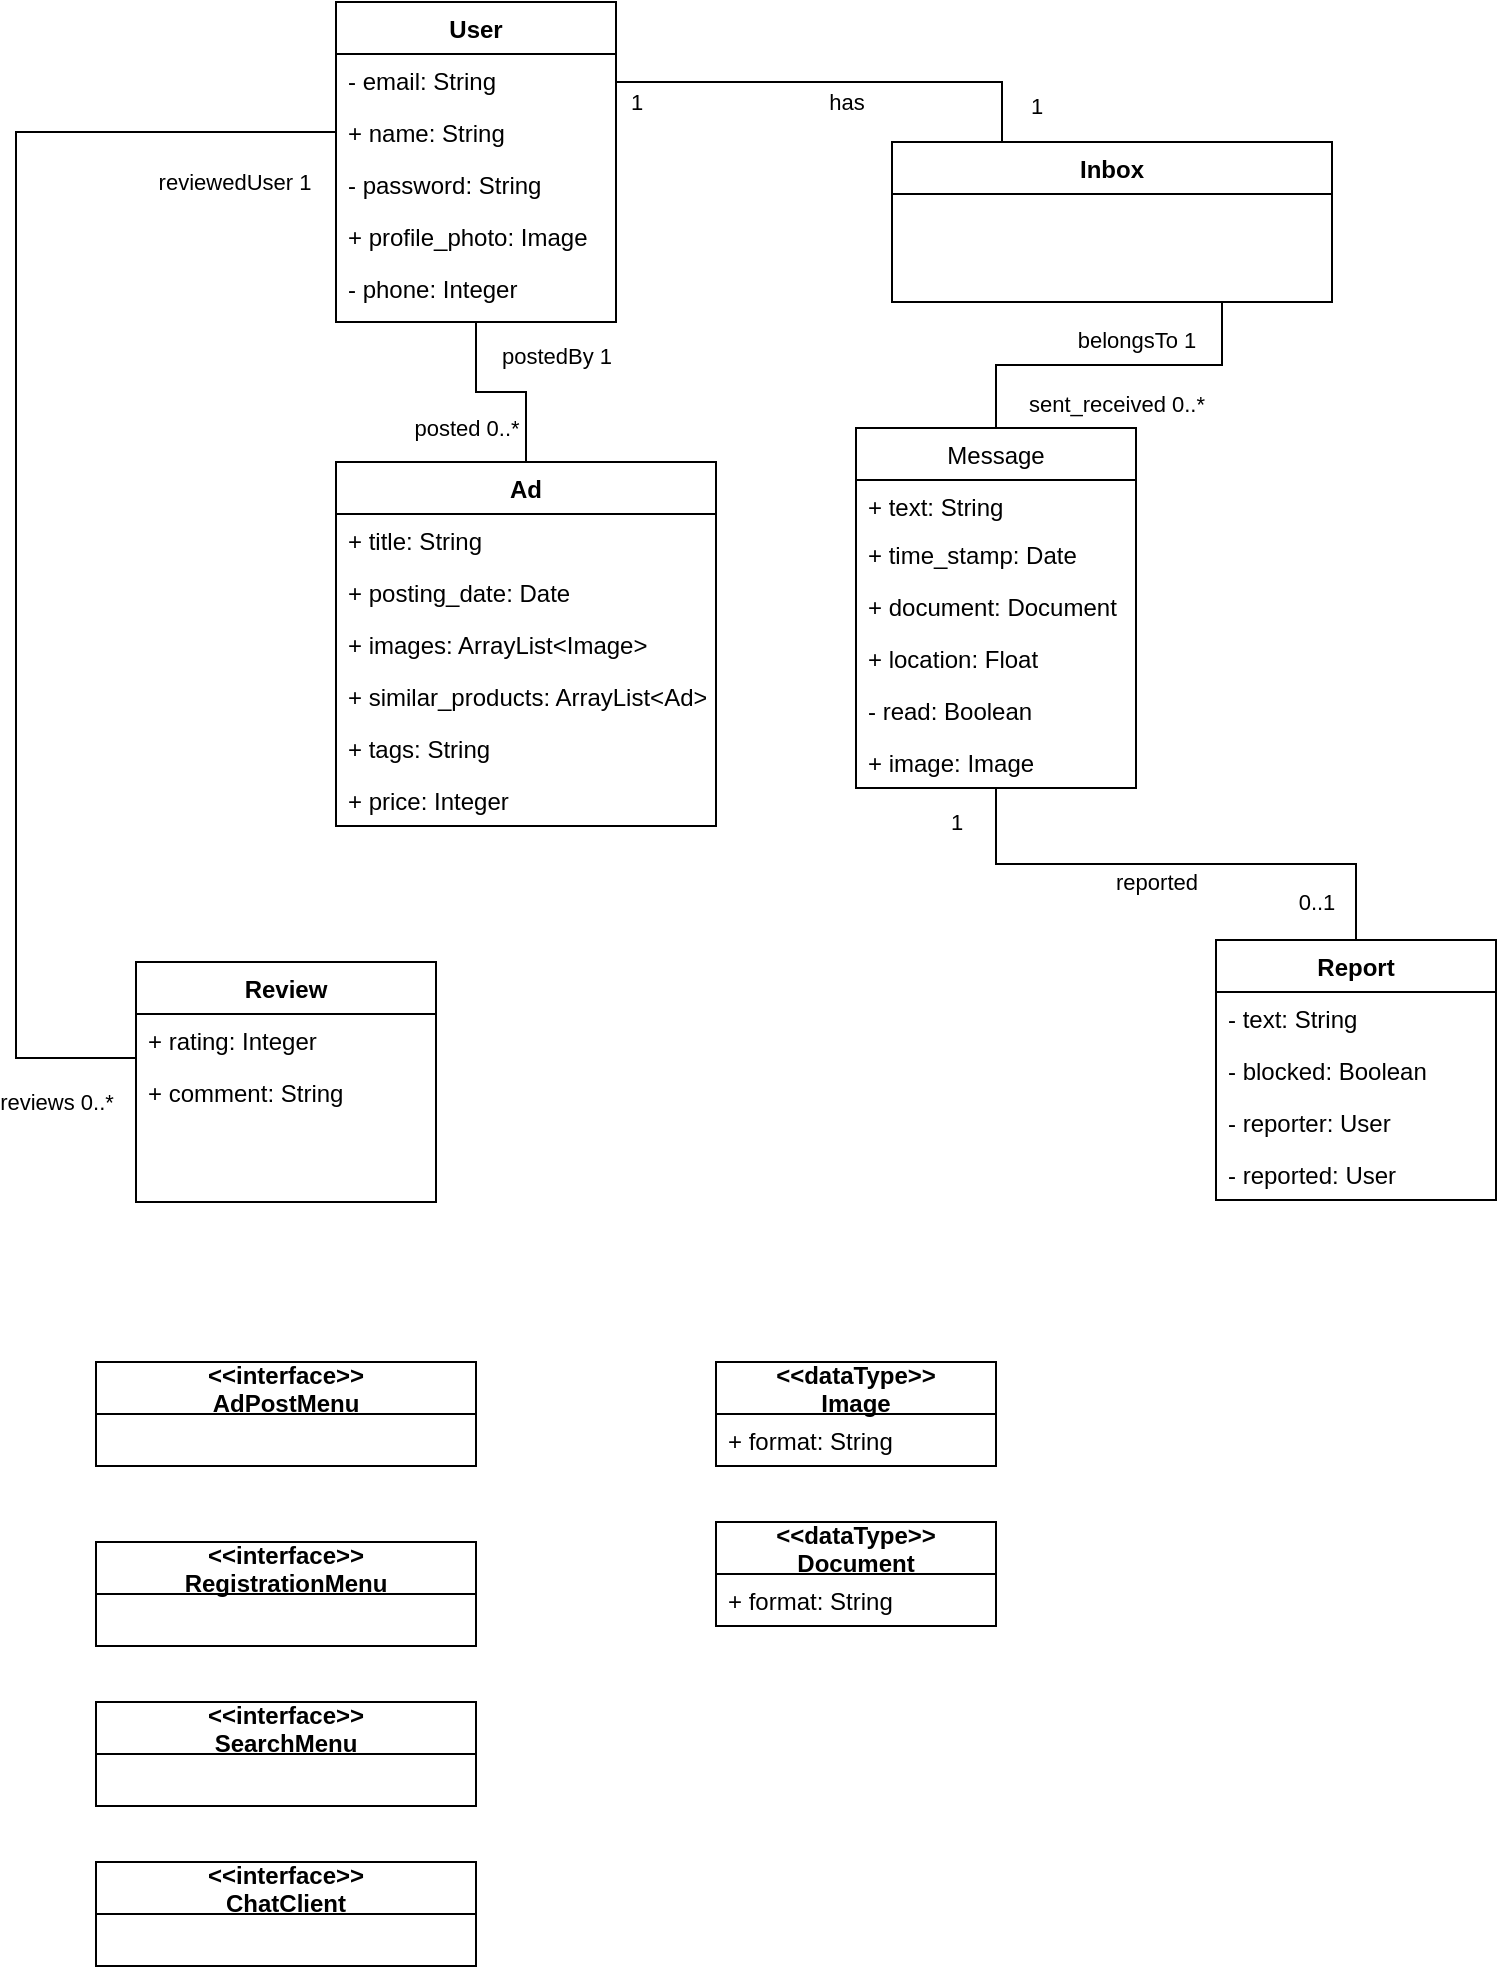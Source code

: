 <mxfile version="14.3.1" type="github">
  <diagram id="C5RBs43oDa-KdzZeNtuy" name="Page-1">
    <mxGraphModel dx="3186" dy="1138" grid="1" gridSize="10" guides="1" tooltips="1" connect="1" arrows="1" fold="1" page="1" pageScale="1" pageWidth="827" pageHeight="1169" math="0" shadow="0">
      <root>
        <mxCell id="WIyWlLk6GJQsqaUBKTNV-0" />
        <mxCell id="WIyWlLk6GJQsqaUBKTNV-1" parent="WIyWlLk6GJQsqaUBKTNV-0" />
        <mxCell id="zkfFHV4jXpPFQw0GAbJ--17" value="Inbox" style="swimlane;fontStyle=1;align=center;verticalAlign=top;childLayout=stackLayout;horizontal=1;startSize=26;horizontalStack=0;resizeParent=1;resizeLast=0;collapsible=1;marginBottom=0;rounded=0;shadow=0;strokeWidth=1;" parent="WIyWlLk6GJQsqaUBKTNV-1" vertex="1">
          <mxGeometry x="508" y="120" width="220" height="80" as="geometry">
            <mxRectangle x="550" y="140" width="160" height="26" as="alternateBounds" />
          </mxGeometry>
        </mxCell>
        <mxCell id="jOKS-pddIqo-Pm2sYot_-8" value="Review" style="swimlane;fontStyle=1;align=center;verticalAlign=top;childLayout=stackLayout;horizontal=1;startSize=26;horizontalStack=0;resizeParent=1;resizeLast=0;collapsible=1;marginBottom=0;rounded=0;shadow=0;strokeWidth=1;" vertex="1" parent="WIyWlLk6GJQsqaUBKTNV-1">
          <mxGeometry x="130" y="530" width="150" height="120" as="geometry">
            <mxRectangle x="340" y="380" width="170" height="26" as="alternateBounds" />
          </mxGeometry>
        </mxCell>
        <mxCell id="jOKS-pddIqo-Pm2sYot_-64" value="+ rating: Integer" style="text;strokeColor=none;fillColor=none;align=left;verticalAlign=top;spacingLeft=4;spacingRight=4;overflow=hidden;rotatable=0;points=[[0,0.5],[1,0.5]];portConstraint=eastwest;" vertex="1" parent="jOKS-pddIqo-Pm2sYot_-8">
          <mxGeometry y="26" width="150" height="26" as="geometry" />
        </mxCell>
        <mxCell id="jOKS-pddIqo-Pm2sYot_-65" value="+ comment: String" style="text;strokeColor=none;fillColor=none;align=left;verticalAlign=top;spacingLeft=4;spacingRight=4;overflow=hidden;rotatable=0;points=[[0,0.5],[1,0.5]];portConstraint=eastwest;" vertex="1" parent="jOKS-pddIqo-Pm2sYot_-8">
          <mxGeometry y="52" width="150" height="26" as="geometry" />
        </mxCell>
        <mxCell id="jOKS-pddIqo-Pm2sYot_-12" style="edgeStyle=orthogonalEdgeStyle;rounded=0;orthogonalLoop=1;jettySize=auto;html=1;exitX=0.25;exitY=0;exitDx=0;exitDy=0;entryX=1;entryY=0.5;entryDx=0;entryDy=0;endArrow=none;endFill=0;" edge="1" parent="WIyWlLk6GJQsqaUBKTNV-1" source="zkfFHV4jXpPFQw0GAbJ--17" target="jOKS-pddIqo-Pm2sYot_-49">
          <mxGeometry relative="1" as="geometry">
            <mxPoint x="508" y="159" as="sourcePoint" />
            <mxPoint x="380" y="154.5" as="targetPoint" />
            <Array as="points">
              <mxPoint x="563" y="90" />
              <mxPoint x="370" y="90" />
            </Array>
          </mxGeometry>
        </mxCell>
        <mxCell id="jOKS-pddIqo-Pm2sYot_-60" value="&lt;div&gt;1&lt;/div&gt;" style="edgeLabel;html=1;align=center;verticalAlign=middle;resizable=0;points=[];" vertex="1" connectable="0" parent="jOKS-pddIqo-Pm2sYot_-12">
          <mxGeometry x="0.603" relative="1" as="geometry">
            <mxPoint x="186" y="12" as="offset" />
          </mxGeometry>
        </mxCell>
        <mxCell id="jOKS-pddIqo-Pm2sYot_-108" value="1" style="edgeLabel;html=1;align=center;verticalAlign=middle;resizable=0;points=[];" vertex="1" connectable="0" parent="jOKS-pddIqo-Pm2sYot_-12">
          <mxGeometry x="0.669" y="1" relative="1" as="geometry">
            <mxPoint x="-6" y="9" as="offset" />
          </mxGeometry>
        </mxCell>
        <mxCell id="jOKS-pddIqo-Pm2sYot_-109" value="has" style="edgeLabel;html=1;align=center;verticalAlign=middle;resizable=0;points=[];" vertex="1" connectable="0" parent="jOKS-pddIqo-Pm2sYot_-12">
          <mxGeometry x="-0.129" y="2" relative="1" as="geometry">
            <mxPoint y="8" as="offset" />
          </mxGeometry>
        </mxCell>
        <mxCell id="jOKS-pddIqo-Pm2sYot_-67" style="edgeStyle=orthogonalEdgeStyle;rounded=0;orthogonalLoop=1;jettySize=auto;html=1;exitX=0.5;exitY=0;exitDx=0;exitDy=0;entryX=0.5;entryY=1;entryDx=0;entryDy=0;endArrow=none;endFill=0;" edge="1" parent="WIyWlLk6GJQsqaUBKTNV-1" source="jOKS-pddIqo-Pm2sYot_-14" target="jOKS-pddIqo-Pm2sYot_-47">
          <mxGeometry relative="1" as="geometry" />
        </mxCell>
        <mxCell id="jOKS-pddIqo-Pm2sYot_-68" value="postedBy 1" style="edgeLabel;html=1;align=center;verticalAlign=middle;resizable=0;points=[];" vertex="1" connectable="0" parent="jOKS-pddIqo-Pm2sYot_-67">
          <mxGeometry x="0.657" y="-2" relative="1" as="geometry">
            <mxPoint x="38" as="offset" />
          </mxGeometry>
        </mxCell>
        <mxCell id="jOKS-pddIqo-Pm2sYot_-69" value="posted 0..*" style="edgeLabel;html=1;align=center;verticalAlign=middle;resizable=0;points=[];" vertex="1" connectable="0" parent="jOKS-pddIqo-Pm2sYot_-67">
          <mxGeometry x="-0.629" y="-1" relative="1" as="geometry">
            <mxPoint x="-31" as="offset" />
          </mxGeometry>
        </mxCell>
        <mxCell id="jOKS-pddIqo-Pm2sYot_-14" value="Ad" style="swimlane;fontStyle=1;childLayout=stackLayout;horizontal=1;startSize=26;fillColor=none;horizontalStack=0;resizeParent=1;resizeParentMax=0;resizeLast=0;collapsible=1;marginBottom=0;" vertex="1" parent="WIyWlLk6GJQsqaUBKTNV-1">
          <mxGeometry x="230" y="280" width="190" height="182" as="geometry" />
        </mxCell>
        <mxCell id="jOKS-pddIqo-Pm2sYot_-30" value="+ title: String" style="text;strokeColor=none;fillColor=none;align=left;verticalAlign=top;spacingLeft=4;spacingRight=4;overflow=hidden;rotatable=0;points=[[0,0.5],[1,0.5]];portConstraint=eastwest;" vertex="1" parent="jOKS-pddIqo-Pm2sYot_-14">
          <mxGeometry y="26" width="190" height="26" as="geometry" />
        </mxCell>
        <mxCell id="jOKS-pddIqo-Pm2sYot_-15" value="+ posting_date: Date" style="text;strokeColor=none;fillColor=none;align=left;verticalAlign=top;spacingLeft=4;spacingRight=4;overflow=hidden;rotatable=0;points=[[0,0.5],[1,0.5]];portConstraint=eastwest;" vertex="1" parent="jOKS-pddIqo-Pm2sYot_-14">
          <mxGeometry y="52" width="190" height="26" as="geometry" />
        </mxCell>
        <mxCell id="jOKS-pddIqo-Pm2sYot_-16" value="+ images: ArrayList&lt;Image&gt;" style="text;strokeColor=none;fillColor=none;align=left;verticalAlign=top;spacingLeft=4;spacingRight=4;overflow=hidden;rotatable=0;points=[[0,0.5],[1,0.5]];portConstraint=eastwest;" vertex="1" parent="jOKS-pddIqo-Pm2sYot_-14">
          <mxGeometry y="78" width="190" height="26" as="geometry" />
        </mxCell>
        <mxCell id="jOKS-pddIqo-Pm2sYot_-53" value="+ similar_products: ArrayList&lt;Ad&gt;" style="text;strokeColor=none;fillColor=none;align=left;verticalAlign=top;spacingLeft=4;spacingRight=4;overflow=hidden;rotatable=0;points=[[0,0.5],[1,0.5]];portConstraint=eastwest;" vertex="1" parent="jOKS-pddIqo-Pm2sYot_-14">
          <mxGeometry y="104" width="190" height="26" as="geometry" />
        </mxCell>
        <mxCell id="jOKS-pddIqo-Pm2sYot_-29" value="+ tags: String" style="text;strokeColor=none;fillColor=none;align=left;verticalAlign=top;spacingLeft=4;spacingRight=4;overflow=hidden;rotatable=0;points=[[0,0.5],[1,0.5]];portConstraint=eastwest;" vertex="1" parent="jOKS-pddIqo-Pm2sYot_-14">
          <mxGeometry y="130" width="190" height="26" as="geometry" />
        </mxCell>
        <mxCell id="jOKS-pddIqo-Pm2sYot_-17" value="+ price: Integer" style="text;strokeColor=none;fillColor=none;align=left;verticalAlign=top;spacingLeft=4;spacingRight=4;overflow=hidden;rotatable=0;points=[[0,0.5],[1,0.5]];portConstraint=eastwest;" vertex="1" parent="jOKS-pddIqo-Pm2sYot_-14">
          <mxGeometry y="156" width="190" height="26" as="geometry" />
        </mxCell>
        <mxCell id="jOKS-pddIqo-Pm2sYot_-57" style="edgeStyle=orthogonalEdgeStyle;rounded=0;orthogonalLoop=1;jettySize=auto;html=1;exitX=0.5;exitY=0;exitDx=0;exitDy=0;entryX=0.75;entryY=1;entryDx=0;entryDy=0;endArrow=none;endFill=0;" edge="1" parent="WIyWlLk6GJQsqaUBKTNV-1" source="jOKS-pddIqo-Pm2sYot_-23" target="zkfFHV4jXpPFQw0GAbJ--17">
          <mxGeometry relative="1" as="geometry" />
        </mxCell>
        <mxCell id="jOKS-pddIqo-Pm2sYot_-58" value="belongsTo 1" style="edgeLabel;html=1;align=center;verticalAlign=middle;resizable=0;points=[];" vertex="1" connectable="0" parent="jOKS-pddIqo-Pm2sYot_-57">
          <mxGeometry x="0.791" y="-2" relative="1" as="geometry">
            <mxPoint x="-45" as="offset" />
          </mxGeometry>
        </mxCell>
        <mxCell id="jOKS-pddIqo-Pm2sYot_-59" value="sent_received 0..*" style="edgeLabel;html=1;align=center;verticalAlign=middle;resizable=0;points=[];" vertex="1" connectable="0" parent="jOKS-pddIqo-Pm2sYot_-57">
          <mxGeometry x="-0.788" y="-2" relative="1" as="geometry">
            <mxPoint x="58" y="6" as="offset" />
          </mxGeometry>
        </mxCell>
        <mxCell id="jOKS-pddIqo-Pm2sYot_-23" value="Message" style="swimlane;fontStyle=0;childLayout=stackLayout;horizontal=1;startSize=26;fillColor=none;horizontalStack=0;resizeParent=1;resizeParentMax=0;resizeLast=0;collapsible=1;marginBottom=0;" vertex="1" parent="WIyWlLk6GJQsqaUBKTNV-1">
          <mxGeometry x="490" y="263" width="140" height="180" as="geometry" />
        </mxCell>
        <mxCell id="jOKS-pddIqo-Pm2sYot_-24" value="+ text: String" style="text;strokeColor=none;fillColor=none;align=left;verticalAlign=top;spacingLeft=4;spacingRight=4;overflow=hidden;rotatable=0;points=[[0,0.5],[1,0.5]];portConstraint=eastwest;" vertex="1" parent="jOKS-pddIqo-Pm2sYot_-23">
          <mxGeometry y="26" width="140" height="24" as="geometry" />
        </mxCell>
        <mxCell id="jOKS-pddIqo-Pm2sYot_-25" value="+ time_stamp: Date" style="text;strokeColor=none;fillColor=none;align=left;verticalAlign=top;spacingLeft=4;spacingRight=4;overflow=hidden;rotatable=0;points=[[0,0.5],[1,0.5]];portConstraint=eastwest;" vertex="1" parent="jOKS-pddIqo-Pm2sYot_-23">
          <mxGeometry y="50" width="140" height="26" as="geometry" />
        </mxCell>
        <mxCell id="jOKS-pddIqo-Pm2sYot_-54" value="+ document: Document" style="text;strokeColor=none;fillColor=none;align=left;verticalAlign=top;spacingLeft=4;spacingRight=4;overflow=hidden;rotatable=0;points=[[0,0.5],[1,0.5]];portConstraint=eastwest;" vertex="1" parent="jOKS-pddIqo-Pm2sYot_-23">
          <mxGeometry y="76" width="140" height="26" as="geometry" />
        </mxCell>
        <mxCell id="jOKS-pddIqo-Pm2sYot_-33" value="+ location: Float" style="text;strokeColor=none;fillColor=none;align=left;verticalAlign=top;spacingLeft=4;spacingRight=4;overflow=hidden;rotatable=0;points=[[0,0.5],[1,0.5]];portConstraint=eastwest;" vertex="1" parent="jOKS-pddIqo-Pm2sYot_-23">
          <mxGeometry y="102" width="140" height="26" as="geometry" />
        </mxCell>
        <mxCell id="jOKS-pddIqo-Pm2sYot_-32" value="- read: Boolean" style="text;strokeColor=none;fillColor=none;align=left;verticalAlign=top;spacingLeft=4;spacingRight=4;overflow=hidden;rotatable=0;points=[[0,0.5],[1,0.5]];portConstraint=eastwest;" vertex="1" parent="jOKS-pddIqo-Pm2sYot_-23">
          <mxGeometry y="128" width="140" height="26" as="geometry" />
        </mxCell>
        <mxCell id="jOKS-pddIqo-Pm2sYot_-56" value="+ image: Image" style="text;strokeColor=none;fillColor=none;align=left;verticalAlign=top;spacingLeft=4;spacingRight=4;overflow=hidden;rotatable=0;points=[[0,0.5],[1,0.5]];portConstraint=eastwest;" vertex="1" parent="jOKS-pddIqo-Pm2sYot_-23">
          <mxGeometry y="154" width="140" height="26" as="geometry" />
        </mxCell>
        <mxCell id="jOKS-pddIqo-Pm2sYot_-70" style="edgeStyle=orthogonalEdgeStyle;rounded=0;orthogonalLoop=1;jettySize=auto;html=1;exitX=0.5;exitY=0;exitDx=0;exitDy=0;entryX=0.5;entryY=1;entryDx=0;entryDy=0;endArrow=none;endFill=0;" edge="1" parent="WIyWlLk6GJQsqaUBKTNV-1" source="jOKS-pddIqo-Pm2sYot_-34" target="jOKS-pddIqo-Pm2sYot_-23">
          <mxGeometry relative="1" as="geometry" />
        </mxCell>
        <mxCell id="jOKS-pddIqo-Pm2sYot_-73" value="0..1" style="edgeLabel;html=1;align=center;verticalAlign=middle;resizable=0;points=[];" vertex="1" connectable="0" parent="jOKS-pddIqo-Pm2sYot_-70">
          <mxGeometry x="-0.475" relative="1" as="geometry">
            <mxPoint x="9" y="19" as="offset" />
          </mxGeometry>
        </mxCell>
        <mxCell id="jOKS-pddIqo-Pm2sYot_-106" value="1" style="edgeLabel;html=1;align=center;verticalAlign=middle;resizable=0;points=[];" vertex="1" connectable="0" parent="jOKS-pddIqo-Pm2sYot_-70">
          <mxGeometry x="0.938" relative="1" as="geometry">
            <mxPoint x="-20" y="9" as="offset" />
          </mxGeometry>
        </mxCell>
        <mxCell id="jOKS-pddIqo-Pm2sYot_-107" value="reported" style="edgeLabel;html=1;align=center;verticalAlign=middle;resizable=0;points=[];" vertex="1" connectable="0" parent="jOKS-pddIqo-Pm2sYot_-70">
          <mxGeometry x="-0.039" y="3" relative="1" as="geometry">
            <mxPoint x="-15" y="6" as="offset" />
          </mxGeometry>
        </mxCell>
        <mxCell id="jOKS-pddIqo-Pm2sYot_-34" value="Report" style="swimlane;fontStyle=1;childLayout=stackLayout;horizontal=1;startSize=26;fillColor=none;horizontalStack=0;resizeParent=1;resizeParentMax=0;resizeLast=0;collapsible=1;marginBottom=0;" vertex="1" parent="WIyWlLk6GJQsqaUBKTNV-1">
          <mxGeometry x="670" y="519" width="140" height="130" as="geometry" />
        </mxCell>
        <mxCell id="jOKS-pddIqo-Pm2sYot_-35" value="- text: String" style="text;strokeColor=none;fillColor=none;align=left;verticalAlign=top;spacingLeft=4;spacingRight=4;overflow=hidden;rotatable=0;points=[[0,0.5],[1,0.5]];portConstraint=eastwest;" vertex="1" parent="jOKS-pddIqo-Pm2sYot_-34">
          <mxGeometry y="26" width="140" height="26" as="geometry" />
        </mxCell>
        <mxCell id="jOKS-pddIqo-Pm2sYot_-36" value="- blocked: Boolean" style="text;strokeColor=none;fillColor=none;align=left;verticalAlign=top;spacingLeft=4;spacingRight=4;overflow=hidden;rotatable=0;points=[[0,0.5],[1,0.5]];portConstraint=eastwest;" vertex="1" parent="jOKS-pddIqo-Pm2sYot_-34">
          <mxGeometry y="52" width="140" height="26" as="geometry" />
        </mxCell>
        <mxCell id="jOKS-pddIqo-Pm2sYot_-38" value="- reporter: User" style="text;strokeColor=none;fillColor=none;align=left;verticalAlign=top;spacingLeft=4;spacingRight=4;overflow=hidden;rotatable=0;points=[[0,0.5],[1,0.5]];portConstraint=eastwest;" vertex="1" parent="jOKS-pddIqo-Pm2sYot_-34">
          <mxGeometry y="78" width="140" height="26" as="geometry" />
        </mxCell>
        <mxCell id="jOKS-pddIqo-Pm2sYot_-37" value="- reported: User" style="text;strokeColor=none;fillColor=none;align=left;verticalAlign=top;spacingLeft=4;spacingRight=4;overflow=hidden;rotatable=0;points=[[0,0.5],[1,0.5]];portConstraint=eastwest;" vertex="1" parent="jOKS-pddIqo-Pm2sYot_-34">
          <mxGeometry y="104" width="140" height="26" as="geometry" />
        </mxCell>
        <mxCell id="jOKS-pddIqo-Pm2sYot_-47" value="User" style="swimlane;fontStyle=1;childLayout=stackLayout;horizontal=1;startSize=26;fillColor=none;horizontalStack=0;resizeParent=1;resizeParentMax=0;resizeLast=0;collapsible=1;marginBottom=0;" vertex="1" parent="WIyWlLk6GJQsqaUBKTNV-1">
          <mxGeometry x="230" y="50" width="140" height="160" as="geometry" />
        </mxCell>
        <mxCell id="jOKS-pddIqo-Pm2sYot_-48" value="- email: String" style="text;strokeColor=none;fillColor=none;align=left;verticalAlign=top;spacingLeft=4;spacingRight=4;overflow=hidden;rotatable=0;points=[[0,0.5],[1,0.5]];portConstraint=eastwest;" vertex="1" parent="jOKS-pddIqo-Pm2sYot_-47">
          <mxGeometry y="26" width="140" height="26" as="geometry" />
        </mxCell>
        <mxCell id="jOKS-pddIqo-Pm2sYot_-49" value="+ name: String" style="text;strokeColor=none;fillColor=none;align=left;verticalAlign=top;spacingLeft=4;spacingRight=4;overflow=hidden;rotatable=0;points=[[0,0.5],[1,0.5]];portConstraint=eastwest;" vertex="1" parent="jOKS-pddIqo-Pm2sYot_-47">
          <mxGeometry y="52" width="140" height="26" as="geometry" />
        </mxCell>
        <mxCell id="jOKS-pddIqo-Pm2sYot_-50" value="- password: String" style="text;strokeColor=none;fillColor=none;align=left;verticalAlign=top;spacingLeft=4;spacingRight=4;overflow=hidden;rotatable=0;points=[[0,0.5],[1,0.5]];portConstraint=eastwest;" vertex="1" parent="jOKS-pddIqo-Pm2sYot_-47">
          <mxGeometry y="78" width="140" height="26" as="geometry" />
        </mxCell>
        <mxCell id="jOKS-pddIqo-Pm2sYot_-52" value="+ profile_photo: Image" style="text;strokeColor=none;fillColor=none;align=left;verticalAlign=top;spacingLeft=4;spacingRight=4;overflow=hidden;rotatable=0;points=[[0,0.5],[1,0.5]];portConstraint=eastwest;" vertex="1" parent="jOKS-pddIqo-Pm2sYot_-47">
          <mxGeometry y="104" width="140" height="26" as="geometry" />
        </mxCell>
        <mxCell id="jOKS-pddIqo-Pm2sYot_-51" value="- phone: Integer" style="text;strokeColor=none;fillColor=none;align=left;verticalAlign=top;spacingLeft=4;spacingRight=4;overflow=hidden;rotatable=0;points=[[0,0.5],[1,0.5]];portConstraint=eastwest;" vertex="1" parent="jOKS-pddIqo-Pm2sYot_-47">
          <mxGeometry y="130" width="140" height="30" as="geometry" />
        </mxCell>
        <mxCell id="jOKS-pddIqo-Pm2sYot_-62" style="edgeStyle=orthogonalEdgeStyle;rounded=0;orthogonalLoop=1;jettySize=auto;html=1;exitX=0;exitY=0.5;exitDx=0;exitDy=0;entryX=0;entryY=0.5;entryDx=0;entryDy=0;endArrow=none;endFill=0;" edge="1" parent="WIyWlLk6GJQsqaUBKTNV-1" target="jOKS-pddIqo-Pm2sYot_-49">
          <mxGeometry relative="1" as="geometry">
            <mxPoint x="130" y="578" as="sourcePoint" />
            <Array as="points">
              <mxPoint x="70" y="578" />
              <mxPoint x="70" y="115" />
            </Array>
          </mxGeometry>
        </mxCell>
        <mxCell id="jOKS-pddIqo-Pm2sYot_-63" value="reviewedUser 1" style="edgeLabel;html=1;align=center;verticalAlign=middle;resizable=0;points=[];" vertex="1" connectable="0" parent="jOKS-pddIqo-Pm2sYot_-62">
          <mxGeometry x="0.851" y="-2" relative="1" as="geometry">
            <mxPoint y="23" as="offset" />
          </mxGeometry>
        </mxCell>
        <mxCell id="jOKS-pddIqo-Pm2sYot_-66" value="reviews 0..*" style="edgeLabel;html=1;align=center;verticalAlign=middle;resizable=0;points=[];" vertex="1" connectable="0" parent="jOKS-pddIqo-Pm2sYot_-62">
          <mxGeometry x="-0.912" y="1" relative="1" as="geometry">
            <mxPoint x="-10" y="21" as="offset" />
          </mxGeometry>
        </mxCell>
        <mxCell id="jOKS-pddIqo-Pm2sYot_-75" value="&lt;&lt;dataType&gt;&gt;&#xa;Image" style="swimlane;fontStyle=1;childLayout=stackLayout;horizontal=1;startSize=26;fillColor=none;horizontalStack=0;resizeParent=1;resizeParentMax=0;resizeLast=0;collapsible=1;marginBottom=0;" vertex="1" parent="WIyWlLk6GJQsqaUBKTNV-1">
          <mxGeometry x="420" y="730" width="140" height="52" as="geometry" />
        </mxCell>
        <mxCell id="jOKS-pddIqo-Pm2sYot_-76" value="+ format: String" style="text;strokeColor=none;fillColor=none;align=left;verticalAlign=top;spacingLeft=4;spacingRight=4;overflow=hidden;rotatable=0;points=[[0,0.5],[1,0.5]];portConstraint=eastwest;" vertex="1" parent="jOKS-pddIqo-Pm2sYot_-75">
          <mxGeometry y="26" width="140" height="26" as="geometry" />
        </mxCell>
        <mxCell id="jOKS-pddIqo-Pm2sYot_-79" value="&lt;&lt;dataType&gt;&gt;&#xa;Document" style="swimlane;fontStyle=1;childLayout=stackLayout;horizontal=1;startSize=26;fillColor=none;horizontalStack=0;resizeParent=1;resizeParentMax=0;resizeLast=0;collapsible=1;marginBottom=0;" vertex="1" parent="WIyWlLk6GJQsqaUBKTNV-1">
          <mxGeometry x="420" y="810" width="140" height="52" as="geometry" />
        </mxCell>
        <mxCell id="jOKS-pddIqo-Pm2sYot_-80" value="+ format: String" style="text;strokeColor=none;fillColor=none;align=left;verticalAlign=top;spacingLeft=4;spacingRight=4;overflow=hidden;rotatable=0;points=[[0,0.5],[1,0.5]];portConstraint=eastwest;" vertex="1" parent="jOKS-pddIqo-Pm2sYot_-79">
          <mxGeometry y="26" width="140" height="26" as="geometry" />
        </mxCell>
        <mxCell id="jOKS-pddIqo-Pm2sYot_-81" value="&lt;&lt;interface&gt;&gt;&#xa;SearchMenu" style="swimlane;fontStyle=1;childLayout=stackLayout;horizontal=1;startSize=26;fillColor=none;horizontalStack=0;resizeParent=1;resizeParentMax=0;resizeLast=0;collapsible=1;marginBottom=0;" vertex="1" parent="WIyWlLk6GJQsqaUBKTNV-1">
          <mxGeometry x="110" y="900" width="190" height="52" as="geometry" />
        </mxCell>
        <mxCell id="jOKS-pddIqo-Pm2sYot_-100" value="&lt;&lt;interface&gt;&gt;&#xa;RegistrationMenu" style="swimlane;fontStyle=1;childLayout=stackLayout;horizontal=1;startSize=26;fillColor=none;horizontalStack=0;resizeParent=1;resizeParentMax=0;resizeLast=0;collapsible=1;marginBottom=0;" vertex="1" parent="WIyWlLk6GJQsqaUBKTNV-1">
          <mxGeometry x="110" y="820" width="190" height="52" as="geometry" />
        </mxCell>
        <mxCell id="jOKS-pddIqo-Pm2sYot_-102" value="&lt;&lt;interface&gt;&gt;&#xa;AdPostMenu" style="swimlane;fontStyle=1;childLayout=stackLayout;horizontal=1;startSize=26;fillColor=none;horizontalStack=0;resizeParent=1;resizeParentMax=0;resizeLast=0;collapsible=1;marginBottom=0;" vertex="1" parent="WIyWlLk6GJQsqaUBKTNV-1">
          <mxGeometry x="110" y="730" width="190" height="52" as="geometry" />
        </mxCell>
        <mxCell id="jOKS-pddIqo-Pm2sYot_-104" value="&lt;&lt;interface&gt;&gt;&#xa;ChatClient" style="swimlane;fontStyle=1;childLayout=stackLayout;horizontal=1;startSize=26;fillColor=none;horizontalStack=0;resizeParent=1;resizeParentMax=0;resizeLast=0;collapsible=1;marginBottom=0;" vertex="1" parent="WIyWlLk6GJQsqaUBKTNV-1">
          <mxGeometry x="110" y="980" width="190" height="52" as="geometry" />
        </mxCell>
      </root>
    </mxGraphModel>
  </diagram>
</mxfile>
